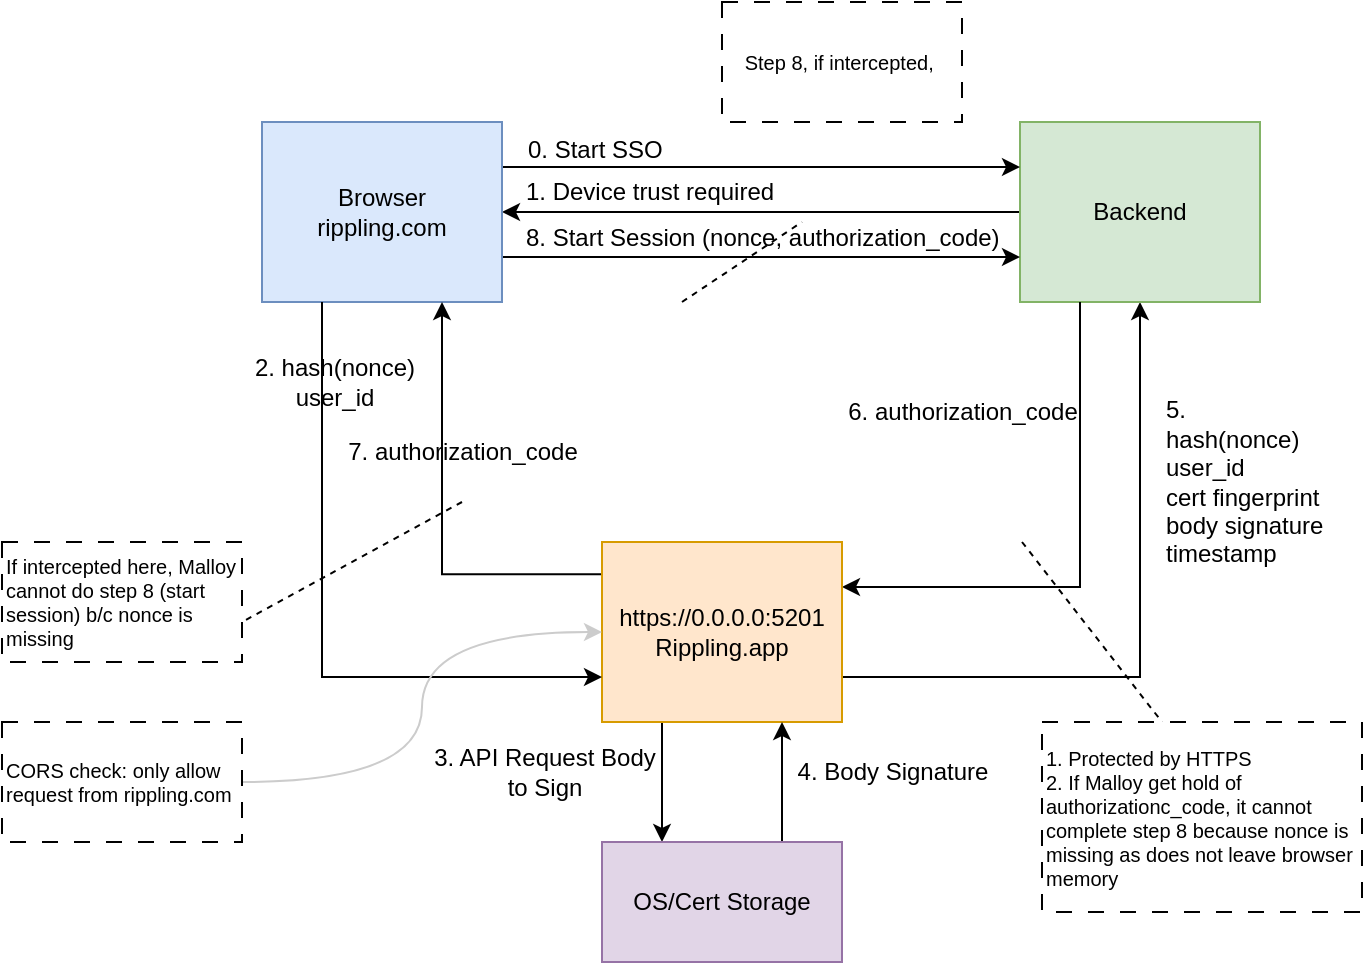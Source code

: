 <mxfile version="24.7.17">
  <diagram name="Page-1" id="_3UeeeU9ULqp59AH9pbj">
    <mxGraphModel dx="1254" dy="674" grid="1" gridSize="10" guides="1" tooltips="1" connect="1" arrows="1" fold="1" page="1" pageScale="1" pageWidth="850" pageHeight="1100" background="#ffffff" math="0" shadow="0">
      <root>
        <mxCell id="0" />
        <mxCell id="1" parent="0" />
        <mxCell id="N49U3mZkRisyGyjObS3A-11" style="edgeStyle=orthogonalEdgeStyle;rounded=0;orthogonalLoop=1;jettySize=auto;html=1;entryX=1;entryY=0.5;entryDx=0;entryDy=0;" edge="1" parent="1" source="N49U3mZkRisyGyjObS3A-1" target="N49U3mZkRisyGyjObS3A-2">
          <mxGeometry relative="1" as="geometry" />
        </mxCell>
        <mxCell id="N49U3mZkRisyGyjObS3A-35" style="edgeStyle=orthogonalEdgeStyle;rounded=0;orthogonalLoop=1;jettySize=auto;html=1;exitX=1;exitY=0.75;exitDx=0;exitDy=0;entryX=0.5;entryY=1;entryDx=0;entryDy=0;strokeColor=default;" edge="1" parent="1" source="N49U3mZkRisyGyjObS3A-3" target="N49U3mZkRisyGyjObS3A-1">
          <mxGeometry relative="1" as="geometry" />
        </mxCell>
        <mxCell id="N49U3mZkRisyGyjObS3A-1" value="Backend" style="rounded=0;whiteSpace=wrap;html=1;fillColor=#d5e8d4;strokeColor=#82b366;" vertex="1" parent="1">
          <mxGeometry x="549" y="270" width="120" height="90" as="geometry" />
        </mxCell>
        <mxCell id="N49U3mZkRisyGyjObS3A-10" style="edgeStyle=orthogonalEdgeStyle;rounded=0;orthogonalLoop=1;jettySize=auto;html=1;exitX=1;exitY=0.25;exitDx=0;exitDy=0;entryX=0;entryY=0.25;entryDx=0;entryDy=0;" edge="1" parent="1" source="N49U3mZkRisyGyjObS3A-2" target="N49U3mZkRisyGyjObS3A-1">
          <mxGeometry relative="1" as="geometry" />
        </mxCell>
        <mxCell id="N49U3mZkRisyGyjObS3A-13" style="edgeStyle=orthogonalEdgeStyle;rounded=0;orthogonalLoop=1;jettySize=auto;html=1;exitX=1;exitY=0.75;exitDx=0;exitDy=0;entryX=0;entryY=0.75;entryDx=0;entryDy=0;" edge="1" parent="1" source="N49U3mZkRisyGyjObS3A-2" target="N49U3mZkRisyGyjObS3A-1">
          <mxGeometry relative="1" as="geometry" />
        </mxCell>
        <mxCell id="N49U3mZkRisyGyjObS3A-2" value="Browser&lt;div&gt;rippling.com&lt;/div&gt;" style="rounded=0;whiteSpace=wrap;html=1;fillColor=#dae8fc;strokeColor=#6c8ebf;" vertex="1" parent="1">
          <mxGeometry x="170" y="270" width="120" height="90" as="geometry" />
        </mxCell>
        <mxCell id="N49U3mZkRisyGyjObS3A-25" style="edgeStyle=orthogonalEdgeStyle;rounded=0;orthogonalLoop=1;jettySize=auto;html=1;entryX=0.75;entryY=1;entryDx=0;entryDy=0;exitX=0.011;exitY=0.179;exitDx=0;exitDy=0;exitPerimeter=0;" edge="1" parent="1" source="N49U3mZkRisyGyjObS3A-3" target="N49U3mZkRisyGyjObS3A-2">
          <mxGeometry relative="1" as="geometry" />
        </mxCell>
        <mxCell id="N49U3mZkRisyGyjObS3A-34" style="edgeStyle=orthogonalEdgeStyle;rounded=0;orthogonalLoop=1;jettySize=auto;html=1;exitX=0.25;exitY=1;exitDx=0;exitDy=0;entryX=1;entryY=0.25;entryDx=0;entryDy=0;" edge="1" parent="1" source="N49U3mZkRisyGyjObS3A-1" target="N49U3mZkRisyGyjObS3A-3">
          <mxGeometry relative="1" as="geometry" />
        </mxCell>
        <mxCell id="N49U3mZkRisyGyjObS3A-37" style="edgeStyle=orthogonalEdgeStyle;rounded=0;orthogonalLoop=1;jettySize=auto;html=1;exitX=0.25;exitY=1;exitDx=0;exitDy=0;entryX=0.25;entryY=0;entryDx=0;entryDy=0;" edge="1" parent="1" source="N49U3mZkRisyGyjObS3A-3" target="N49U3mZkRisyGyjObS3A-4">
          <mxGeometry relative="1" as="geometry" />
        </mxCell>
        <mxCell id="N49U3mZkRisyGyjObS3A-3" value="&lt;div&gt;https://0.0.0.0:5201&lt;/div&gt;Rippling.app" style="rounded=0;whiteSpace=wrap;html=1;fillColor=#ffe6cc;strokeColor=#d79b00;" vertex="1" parent="1">
          <mxGeometry x="340" y="480" width="120" height="90" as="geometry" />
        </mxCell>
        <mxCell id="N49U3mZkRisyGyjObS3A-38" style="edgeStyle=orthogonalEdgeStyle;rounded=0;orthogonalLoop=1;jettySize=auto;html=1;exitX=0.75;exitY=0;exitDx=0;exitDy=0;entryX=0.75;entryY=1;entryDx=0;entryDy=0;" edge="1" parent="1" source="N49U3mZkRisyGyjObS3A-4" target="N49U3mZkRisyGyjObS3A-3">
          <mxGeometry relative="1" as="geometry" />
        </mxCell>
        <mxCell id="N49U3mZkRisyGyjObS3A-4" value="OS/Cert Storage" style="rounded=0;whiteSpace=wrap;html=1;fillColor=#e1d5e7;strokeColor=#9673a6;" vertex="1" parent="1">
          <mxGeometry x="340" y="630" width="120" height="60" as="geometry" />
        </mxCell>
        <mxCell id="N49U3mZkRisyGyjObS3A-9" value="0. Start SSO" style="text;html=1;align=left;verticalAlign=middle;resizable=0;points=[];autosize=1;strokeColor=none;fillColor=none;gradientColor=none;" vertex="1" parent="1">
          <mxGeometry x="301" y="269" width="90" height="30" as="geometry" />
        </mxCell>
        <mxCell id="N49U3mZkRisyGyjObS3A-12" value="1. Device trust required" style="text;html=1;align=left;verticalAlign=middle;resizable=0;points=[];autosize=1;strokeColor=none;fillColor=none;gradientColor=none;" vertex="1" parent="1">
          <mxGeometry x="300" y="290" width="150" height="30" as="geometry" />
        </mxCell>
        <mxCell id="N49U3mZkRisyGyjObS3A-14" value="8. Start Session (nonce, authorization_code)" style="text;html=1;align=left;verticalAlign=middle;resizable=0;points=[];autosize=1;strokeColor=none;fillColor=none;gradientColor=none;" vertex="1" parent="1">
          <mxGeometry x="300" y="313" width="260" height="30" as="geometry" />
        </mxCell>
        <mxCell id="N49U3mZkRisyGyjObS3A-17" style="edgeStyle=orthogonalEdgeStyle;rounded=0;orthogonalLoop=1;jettySize=auto;html=1;exitX=0.25;exitY=1;exitDx=0;exitDy=0;entryX=0;entryY=0.75;entryDx=0;entryDy=0;" edge="1" parent="1" source="N49U3mZkRisyGyjObS3A-2" target="N49U3mZkRisyGyjObS3A-3">
          <mxGeometry relative="1" as="geometry" />
        </mxCell>
        <mxCell id="N49U3mZkRisyGyjObS3A-18" value="2. hash(nonce)&lt;br&gt;user_id" style="text;html=1;align=center;verticalAlign=middle;resizable=0;points=[];autosize=1;strokeColor=none;fillColor=none;gradientColor=none;" vertex="1" parent="1">
          <mxGeometry x="156" y="380" width="100" height="40" as="geometry" />
        </mxCell>
        <mxCell id="N49U3mZkRisyGyjObS3A-24" value="4. Body Signature" style="text;html=1;align=center;verticalAlign=middle;resizable=0;points=[];autosize=1;strokeColor=none;fillColor=none;gradientColor=none;" vertex="1" parent="1">
          <mxGeometry x="425" y="580" width="120" height="30" as="geometry" />
        </mxCell>
        <mxCell id="N49U3mZkRisyGyjObS3A-27" value="5.&lt;div&gt;hash(nonce)&lt;br&gt;user_id&lt;br&gt;cert fingerprint&lt;br&gt;body signature&lt;/div&gt;&lt;div&gt;timestamp&lt;/div&gt;" style="text;html=1;align=left;verticalAlign=middle;resizable=0;points=[];autosize=1;strokeColor=none;fillColor=none;gradientColor=none;" vertex="1" parent="1">
          <mxGeometry x="620" y="400" width="100" height="100" as="geometry" />
        </mxCell>
        <mxCell id="N49U3mZkRisyGyjObS3A-29" value="7. authorization_code" style="text;html=1;align=center;verticalAlign=middle;resizable=0;points=[];autosize=1;strokeColor=none;fillColor=none;gradientColor=none;" vertex="1" parent="1">
          <mxGeometry x="200" y="420" width="140" height="30" as="geometry" />
        </mxCell>
        <mxCell id="N49U3mZkRisyGyjObS3A-36" value="6. authorization_code" style="text;html=1;align=center;verticalAlign=middle;resizable=0;points=[];autosize=1;strokeColor=none;fillColor=none;gradientColor=none;" vertex="1" parent="1">
          <mxGeometry x="450" y="400" width="140" height="30" as="geometry" />
        </mxCell>
        <mxCell id="N49U3mZkRisyGyjObS3A-39" value="3. API Request Body&lt;br&gt;to Sign" style="text;html=1;align=center;verticalAlign=middle;resizable=0;points=[];autosize=1;strokeColor=none;fillColor=none;gradientColor=none;" vertex="1" parent="1">
          <mxGeometry x="246" y="575" width="130" height="40" as="geometry" />
        </mxCell>
        <mxCell id="N49U3mZkRisyGyjObS3A-43" style="edgeStyle=orthogonalEdgeStyle;rounded=1;orthogonalLoop=1;jettySize=auto;html=1;entryX=0;entryY=0.5;entryDx=0;entryDy=0;curved=1;shadow=0;flowAnimation=0;strokeColor=#CCCCCC;" edge="1" parent="1" source="N49U3mZkRisyGyjObS3A-42" target="N49U3mZkRisyGyjObS3A-3">
          <mxGeometry relative="1" as="geometry" />
        </mxCell>
        <mxCell id="N49U3mZkRisyGyjObS3A-42" value="CORS check:&amp;nbsp;&lt;span style=&quot;background-color: initial;&quot;&gt;only allow request from rippling.com&lt;/span&gt;" style="rounded=0;whiteSpace=wrap;html=1;dashed=1;dashPattern=8 8;fontSize=10;align=left;" vertex="1" parent="1">
          <mxGeometry x="40" y="570" width="120" height="60" as="geometry" />
        </mxCell>
        <mxCell id="N49U3mZkRisyGyjObS3A-44" value="" style="endArrow=none;html=1;rounded=0;dashed=1;" edge="1" parent="1">
          <mxGeometry width="50" height="50" relative="1" as="geometry">
            <mxPoint x="550" y="480" as="sourcePoint" />
            <mxPoint x="620" y="570" as="targetPoint" />
          </mxGeometry>
        </mxCell>
        <mxCell id="N49U3mZkRisyGyjObS3A-46" value="1. Protected by HTTPS&lt;div style=&quot;font-size: 10px;&quot;&gt;2. If Malloy get hold of authorizationc_code, it cannot complete step 8 because nonce is missing as does not leave browser memory&lt;/div&gt;" style="rounded=0;whiteSpace=wrap;html=1;dashed=1;dashPattern=8 8;align=left;fontSize=10;" vertex="1" parent="1">
          <mxGeometry x="560" y="570" width="160" height="95" as="geometry" />
        </mxCell>
        <mxCell id="N49U3mZkRisyGyjObS3A-47" value="" style="endArrow=none;html=1;rounded=0;dashed=1;" edge="1" parent="1">
          <mxGeometry width="50" height="50" relative="1" as="geometry">
            <mxPoint x="270" y="460" as="sourcePoint" />
            <mxPoint x="160" y="520" as="targetPoint" />
          </mxGeometry>
        </mxCell>
        <mxCell id="N49U3mZkRisyGyjObS3A-48" value="If intercepted here, Malloy cannot do step 8 (start session) b/c nonce is missing" style="rounded=0;whiteSpace=wrap;html=1;dashed=1;dashPattern=8 8;fontSize=10;align=left;" vertex="1" parent="1">
          <mxGeometry x="40" y="480" width="120" height="60" as="geometry" />
        </mxCell>
        <mxCell id="N49U3mZkRisyGyjObS3A-49" value="" style="endArrow=none;html=1;rounded=0;dashed=1;" edge="1" parent="1">
          <mxGeometry width="50" height="50" relative="1" as="geometry">
            <mxPoint x="380" y="360" as="sourcePoint" />
            <mxPoint x="440" y="320" as="targetPoint" />
          </mxGeometry>
        </mxCell>
        <mxCell id="N49U3mZkRisyGyjObS3A-50" value="Step 8, if intercepted,&amp;nbsp;" style="rounded=0;whiteSpace=wrap;html=1;dashed=1;dashPattern=8 8;fontSize=10;" vertex="1" parent="1">
          <mxGeometry x="400" y="210" width="120" height="60" as="geometry" />
        </mxCell>
      </root>
    </mxGraphModel>
  </diagram>
</mxfile>

